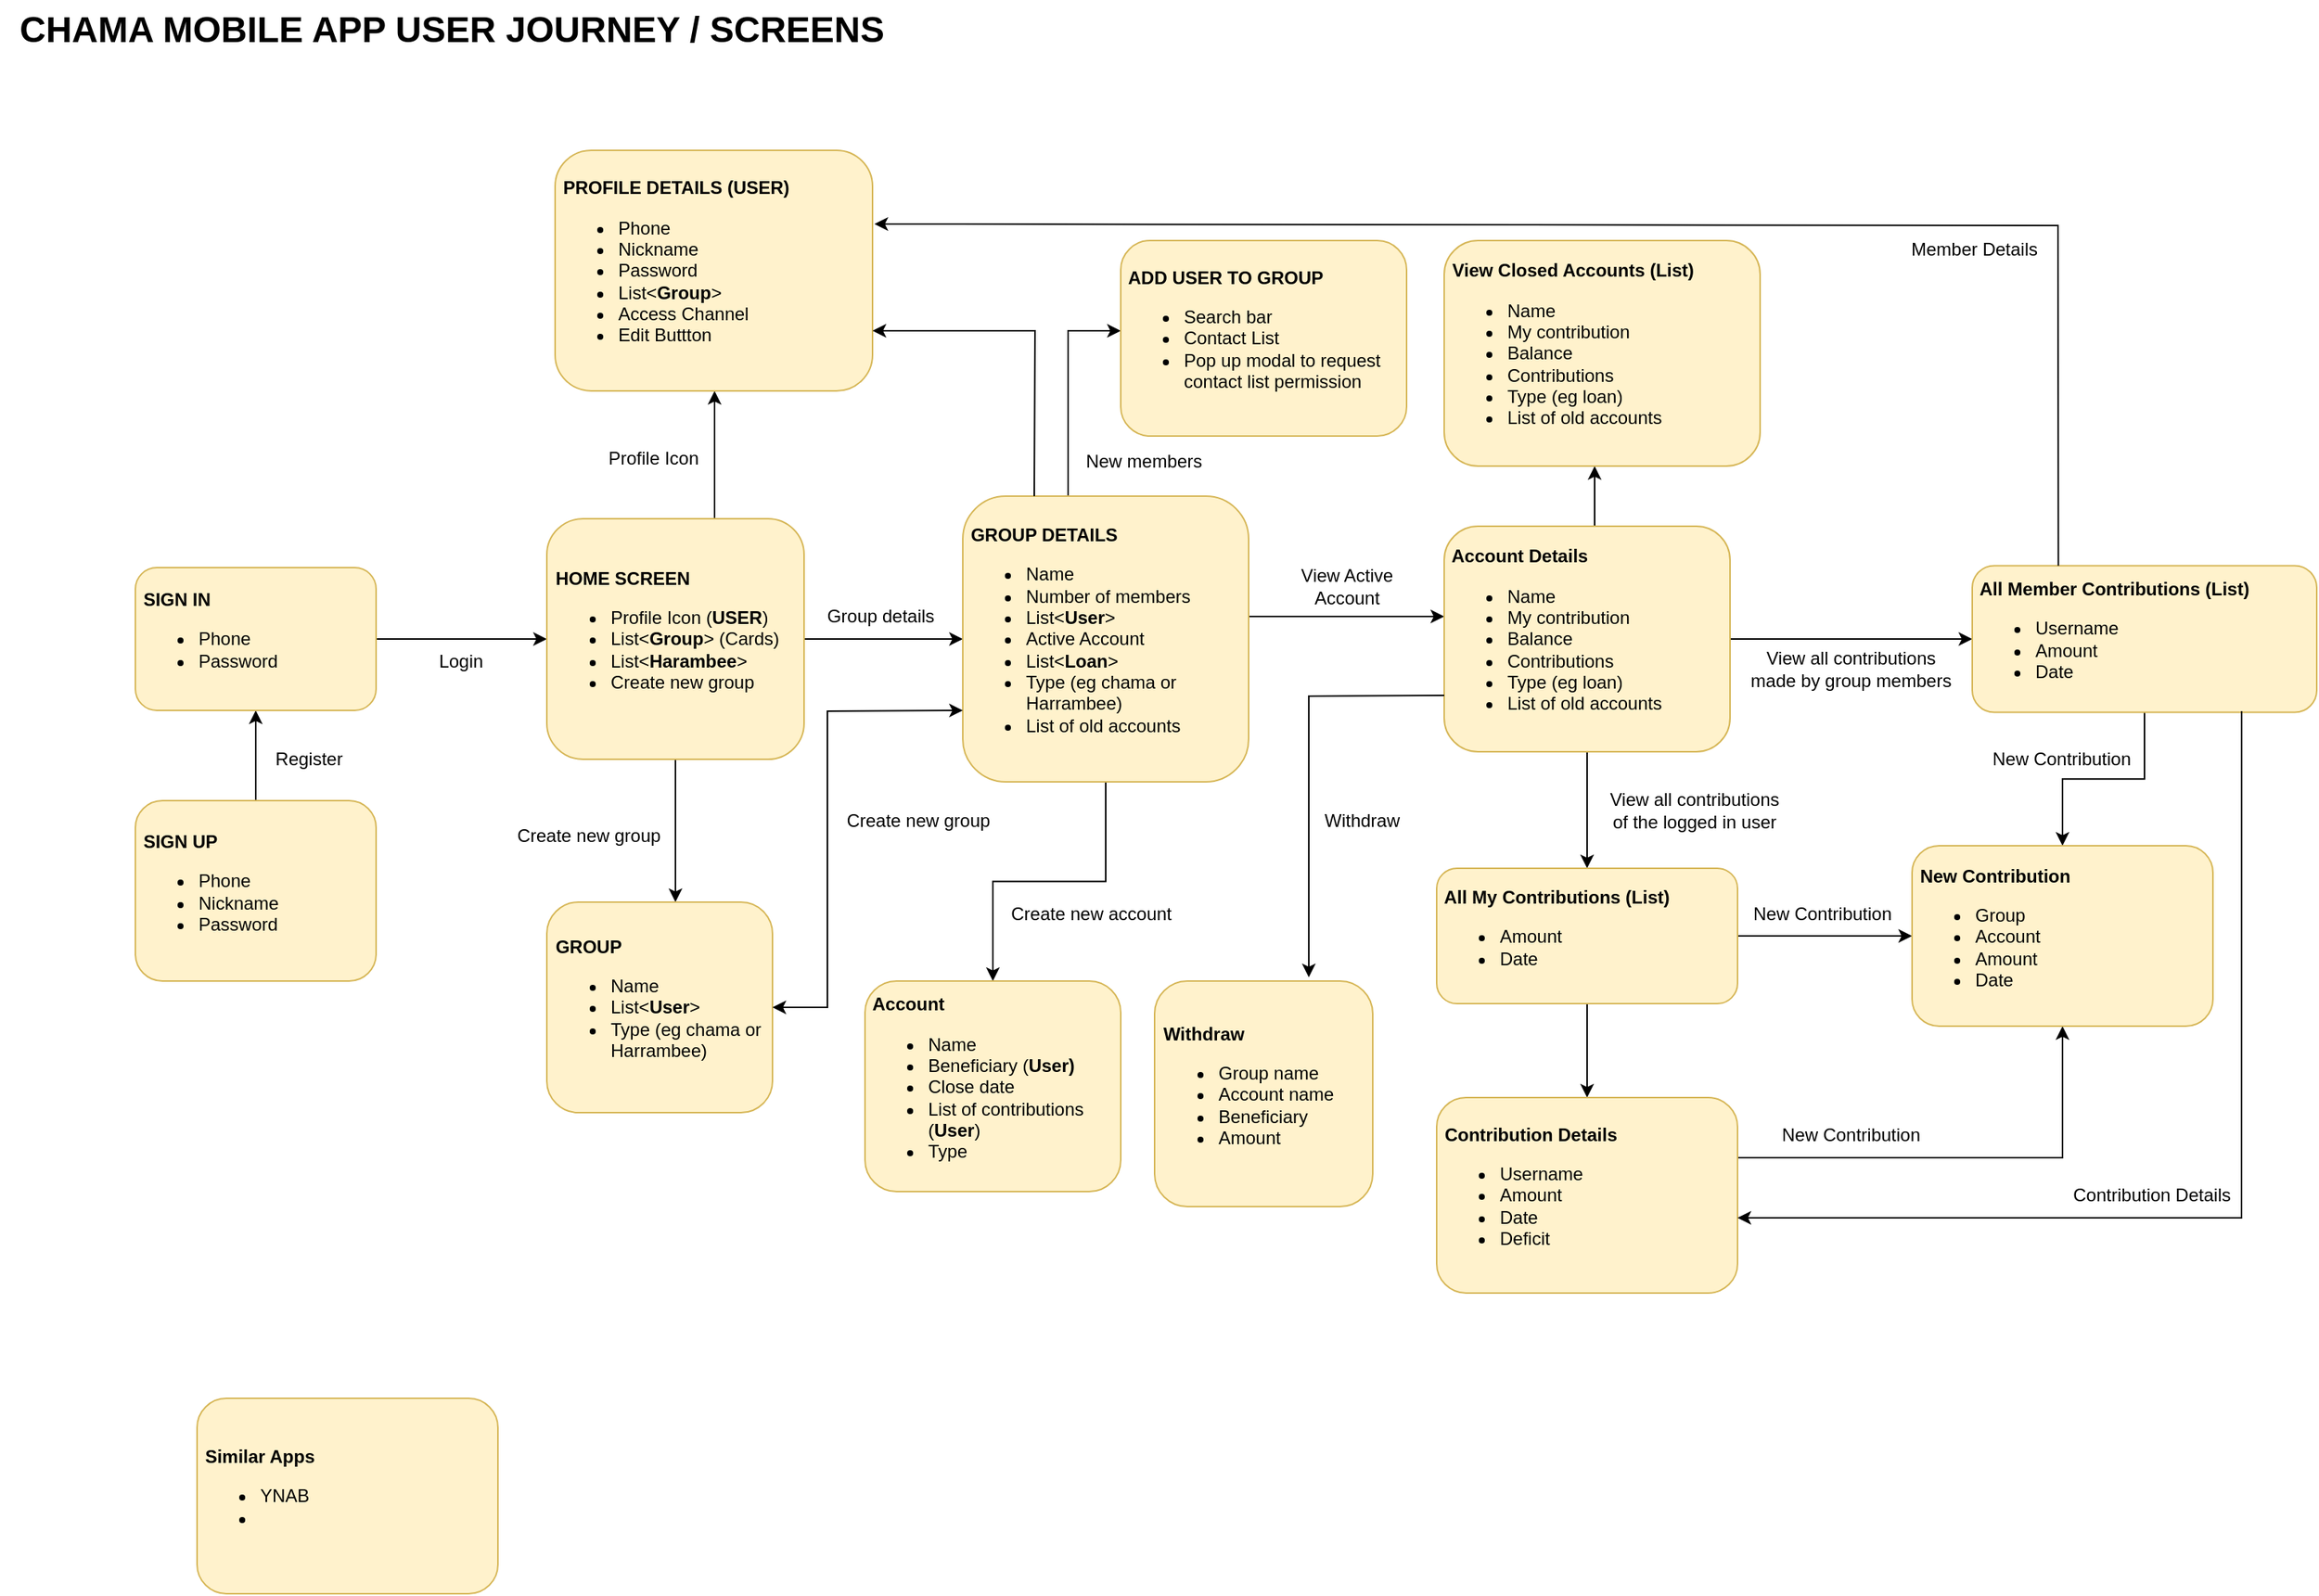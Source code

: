 <mxfile version="20.6.0" type="github">
  <diagram id="2BV5uHt9QHshFsC0gMmc" name="Page-1">
    <mxGraphModel dx="2407" dy="2196" grid="1" gridSize="10" guides="1" tooltips="1" connect="1" arrows="1" fold="1" page="1" pageScale="1" pageWidth="827" pageHeight="1169" math="0" shadow="0">
      <root>
        <mxCell id="0" />
        <mxCell id="1" parent="0" />
        <mxCell id="yJLdBiX0lWPD7A1_0H__-3" value="" style="edgeStyle=orthogonalEdgeStyle;rounded=0;orthogonalLoop=1;jettySize=auto;html=1;" edge="1" parent="1" source="yJLdBiX0lWPD7A1_0H__-1" target="yJLdBiX0lWPD7A1_0H__-2">
          <mxGeometry relative="1" as="geometry" />
        </mxCell>
        <mxCell id="yJLdBiX0lWPD7A1_0H__-24" value="" style="edgeStyle=orthogonalEdgeStyle;rounded=0;orthogonalLoop=1;jettySize=auto;html=1;fontSize=18;entryX=0.5;entryY=1;entryDx=0;entryDy=0;exitX=0.5;exitY=0;exitDx=0;exitDy=0;" edge="1" parent="1" source="yJLdBiX0lWPD7A1_0H__-23" target="yJLdBiX0lWPD7A1_0H__-1">
          <mxGeometry relative="1" as="geometry">
            <mxPoint x="140" y="522.5" as="sourcePoint" />
            <mxPoint x="90" y="472.5" as="targetPoint" />
          </mxGeometry>
        </mxCell>
        <mxCell id="yJLdBiX0lWPD7A1_0H__-1" value="&lt;blockquote style=&quot;margin: 0 0 0 40px; border: none; padding: 0px;&quot;&gt;&lt;/blockquote&gt;&lt;blockquote style=&quot;margin: 0 0 0 40px; border: none; padding: 0px;&quot;&gt;&lt;/blockquote&gt;&lt;b&gt;&lt;span style=&quot;white-space: pre;&quot;&gt;	SIGN IN&lt;/span&gt;&lt;br&gt;&lt;/b&gt;&lt;ul&gt;&lt;li&gt;Phone&lt;br&gt;&lt;/li&gt;&lt;li&gt;Password&lt;/li&gt;&lt;/ul&gt;&lt;blockquote style=&quot;margin: 0 0 0 40px; border: none; padding: 0px;&quot;&gt;&lt;/blockquote&gt;&lt;blockquote style=&quot;margin: 0 0 0 40px; border: none; padding: 0px;&quot;&gt;&lt;/blockquote&gt;&lt;blockquote style=&quot;margin: 0 0 0 40px; border: none; padding: 0px;&quot;&gt;&lt;/blockquote&gt;&lt;blockquote style=&quot;margin: 0 0 0 40px; border: none; padding: 0px;&quot;&gt;&lt;/blockquote&gt;" style="rounded=1;whiteSpace=wrap;html=1;align=left;fillColor=#fff2cc;strokeColor=#d6b656;" vertex="1" parent="1">
          <mxGeometry x="60" y="277.5" width="160" height="95" as="geometry" />
        </mxCell>
        <mxCell id="yJLdBiX0lWPD7A1_0H__-8" value="" style="edgeStyle=orthogonalEdgeStyle;rounded=0;orthogonalLoop=1;jettySize=auto;html=1;fontSize=18;" edge="1" parent="1" source="yJLdBiX0lWPD7A1_0H__-2" target="yJLdBiX0lWPD7A1_0H__-7">
          <mxGeometry relative="1" as="geometry" />
        </mxCell>
        <mxCell id="yJLdBiX0lWPD7A1_0H__-11" value="" style="edgeStyle=orthogonalEdgeStyle;rounded=0;orthogonalLoop=1;jettySize=auto;html=1;fontSize=18;" edge="1" parent="1" source="yJLdBiX0lWPD7A1_0H__-2" target="yJLdBiX0lWPD7A1_0H__-10">
          <mxGeometry relative="1" as="geometry">
            <Array as="points">
              <mxPoint x="410" y="500" />
              <mxPoint x="410" y="500" />
            </Array>
          </mxGeometry>
        </mxCell>
        <mxCell id="yJLdBiX0lWPD7A1_0H__-28" value="" style="edgeStyle=orthogonalEdgeStyle;rounded=0;orthogonalLoop=1;jettySize=auto;html=1;fontSize=18;" edge="1" parent="1" source="yJLdBiX0lWPD7A1_0H__-2" target="yJLdBiX0lWPD7A1_0H__-27">
          <mxGeometry relative="1" as="geometry">
            <Array as="points">
              <mxPoint x="445" y="220" />
              <mxPoint x="445" y="220" />
            </Array>
          </mxGeometry>
        </mxCell>
        <mxCell id="yJLdBiX0lWPD7A1_0H__-2" value="&lt;b&gt;&lt;span style=&quot;white-space: pre;&quot;&gt;	&lt;/span&gt;HOME SCREEN&lt;/b&gt;&lt;br&gt;&lt;ul&gt;&lt;li&gt;Profile Icon (&lt;b&gt;USER&lt;/b&gt;)&lt;br&gt;&lt;/li&gt;&lt;li&gt;List&amp;lt;&lt;b&gt;Group&lt;/b&gt;&amp;gt; (Cards)&lt;br&gt;&lt;/li&gt;&lt;li&gt;List&amp;lt;&lt;b&gt;Harambee&lt;/b&gt;&amp;gt;&lt;br&gt;&lt;/li&gt;&lt;li&gt;Create new group&lt;/li&gt;&lt;/ul&gt;" style="whiteSpace=wrap;html=1;align=left;rounded=1;fillColor=#fff2cc;strokeColor=#d6b656;" vertex="1" parent="1">
          <mxGeometry x="333.5" y="245" width="171" height="160" as="geometry" />
        </mxCell>
        <mxCell id="yJLdBiX0lWPD7A1_0H__-5" value="Login" style="text;html=1;resizable=0;autosize=1;align=center;verticalAlign=middle;points=[];fillColor=none;strokeColor=none;rounded=0;" vertex="1" parent="1">
          <mxGeometry x="251" y="324.5" width="50" height="30" as="geometry" />
        </mxCell>
        <mxCell id="yJLdBiX0lWPD7A1_0H__-6" value="&lt;b&gt;&lt;font style=&quot;font-size: 24px;&quot;&gt;CHAMA MOBILE APP USER JOURNEY / SCREENS&lt;/font&gt;&lt;/b&gt;" style="text;html=1;resizable=0;autosize=1;align=center;verticalAlign=middle;points=[];fillColor=none;strokeColor=none;rounded=0;" vertex="1" parent="1">
          <mxGeometry x="-30" y="-100" width="600" height="40" as="geometry" />
        </mxCell>
        <mxCell id="yJLdBiX0lWPD7A1_0H__-14" value="" style="edgeStyle=orthogonalEdgeStyle;rounded=0;orthogonalLoop=1;jettySize=auto;html=1;fontSize=18;" edge="1" parent="1" source="yJLdBiX0lWPD7A1_0H__-7" target="yJLdBiX0lWPD7A1_0H__-13">
          <mxGeometry relative="1" as="geometry" />
        </mxCell>
        <mxCell id="yJLdBiX0lWPD7A1_0H__-20" value="" style="edgeStyle=orthogonalEdgeStyle;rounded=0;orthogonalLoop=1;jettySize=auto;html=1;fontSize=18;" edge="1" parent="1" source="yJLdBiX0lWPD7A1_0H__-7" target="yJLdBiX0lWPD7A1_0H__-19">
          <mxGeometry relative="1" as="geometry">
            <Array as="points">
              <mxPoint x="680" y="120" />
            </Array>
          </mxGeometry>
        </mxCell>
        <mxCell id="yJLdBiX0lWPD7A1_0H__-32" value="" style="edgeStyle=orthogonalEdgeStyle;rounded=0;orthogonalLoop=1;jettySize=auto;html=1;fontSize=18;" edge="1" parent="1" source="yJLdBiX0lWPD7A1_0H__-7" target="yJLdBiX0lWPD7A1_0H__-31">
          <mxGeometry relative="1" as="geometry">
            <Array as="points">
              <mxPoint x="830" y="310" />
              <mxPoint x="830" y="310" />
            </Array>
          </mxGeometry>
        </mxCell>
        <mxCell id="yJLdBiX0lWPD7A1_0H__-7" value="&lt;b&gt;&lt;span style=&quot;white-space: pre;&quot;&gt;	&lt;/span&gt;GROUP DETAILS&lt;/b&gt;&lt;br&gt;&lt;ul&gt;&lt;li&gt;Name&lt;br&gt;&lt;/li&gt;&lt;li&gt;Number of members&lt;/li&gt;&lt;li&gt;List&amp;lt;&lt;b&gt;User&lt;/b&gt;&amp;gt;&amp;nbsp;&lt;br&gt;&lt;/li&gt;&lt;li&gt;Active Account&lt;br&gt;&lt;/li&gt;&lt;li&gt;List&amp;lt;&lt;b&gt;Loan&lt;/b&gt;&amp;gt;&lt;br&gt;&lt;/li&gt;&lt;li&gt;Type (eg chama or Harrambee)&lt;br&gt;&lt;/li&gt;&lt;li&gt;List of old accounts&lt;/li&gt;&lt;/ul&gt;" style="whiteSpace=wrap;html=1;align=left;rounded=1;fillColor=#fff2cc;strokeColor=#d6b656;" vertex="1" parent="1">
          <mxGeometry x="610" y="230" width="190" height="190" as="geometry" />
        </mxCell>
        <mxCell id="yJLdBiX0lWPD7A1_0H__-9" value="Group details" style="text;html=1;resizable=0;autosize=1;align=center;verticalAlign=middle;points=[];fillColor=none;strokeColor=none;rounded=0;" vertex="1" parent="1">
          <mxGeometry x="510" y="294.5" width="90" height="30" as="geometry" />
        </mxCell>
        <mxCell id="yJLdBiX0lWPD7A1_0H__-10" value="&lt;b&gt;&lt;span style=&quot;white-space: pre;&quot;&gt;	&lt;/span&gt;GROUP&lt;/b&gt;&lt;br&gt;&lt;ul&gt;&lt;li&gt;Name&lt;br&gt;&lt;/li&gt;&lt;li&gt;List&amp;lt;&lt;b&gt;User&lt;/b&gt;&amp;gt;&amp;nbsp;&lt;/li&gt;&lt;li&gt;Type (eg chama or Harrambee)&lt;br&gt;&lt;/li&gt;&lt;/ul&gt;" style="whiteSpace=wrap;html=1;align=left;rounded=1;fillColor=#fff2cc;strokeColor=#d6b656;" vertex="1" parent="1">
          <mxGeometry x="333.5" y="500" width="150" height="140" as="geometry" />
        </mxCell>
        <mxCell id="yJLdBiX0lWPD7A1_0H__-12" value="Create new group" style="text;html=1;resizable=0;autosize=1;align=center;verticalAlign=middle;points=[];fillColor=none;strokeColor=none;rounded=0;" vertex="1" parent="1">
          <mxGeometry x="520" y="430.5" width="120" height="30" as="geometry" />
        </mxCell>
        <mxCell id="yJLdBiX0lWPD7A1_0H__-13" value="&lt;b&gt;&lt;span style=&quot;white-space: pre;&quot;&gt;	Account&lt;/span&gt;&lt;/b&gt;&lt;br&gt;&lt;ul&gt;&lt;li&gt;Name&lt;br&gt;&lt;/li&gt;&lt;li&gt;Beneficiary (&lt;b&gt;User)&lt;/b&gt;&amp;nbsp;&lt;/li&gt;&lt;li&gt;Close date&lt;/li&gt;&lt;li&gt;List of contributions (&lt;b&gt;User&lt;/b&gt;)&lt;/li&gt;&lt;li&gt;Type&lt;/li&gt;&lt;/ul&gt;" style="whiteSpace=wrap;html=1;align=left;rounded=1;fillColor=#fff2cc;strokeColor=#d6b656;" vertex="1" parent="1">
          <mxGeometry x="545" y="552.5" width="170" height="140" as="geometry" />
        </mxCell>
        <mxCell id="yJLdBiX0lWPD7A1_0H__-15" value="Create new account" style="text;html=1;resizable=0;autosize=1;align=center;verticalAlign=middle;points=[];fillColor=none;strokeColor=none;rounded=0;" vertex="1" parent="1">
          <mxGeometry x="630" y="492.5" width="130" height="30" as="geometry" />
        </mxCell>
        <mxCell id="yJLdBiX0lWPD7A1_0H__-19" value="&lt;b&gt;&lt;span style=&quot;white-space: pre;&quot;&gt;	ADD USER TO GROUP&lt;br&gt;&lt;/span&gt;&lt;/b&gt;&lt;ul&gt;&lt;li&gt;Search bar&lt;/li&gt;&lt;li&gt;Contact List&amp;nbsp;&lt;br&gt;&lt;/li&gt;&lt;li&gt;Pop up modal to request contact list permission&lt;/li&gt;&lt;/ul&gt;" style="whiteSpace=wrap;html=1;align=left;rounded=1;fillColor=#fff2cc;strokeColor=#d6b656;" vertex="1" parent="1">
          <mxGeometry x="715" y="60" width="190" height="130" as="geometry" />
        </mxCell>
        <mxCell id="yJLdBiX0lWPD7A1_0H__-21" value="New members" style="text;html=1;resizable=0;autosize=1;align=center;verticalAlign=middle;points=[];fillColor=none;strokeColor=none;rounded=0;" vertex="1" parent="1">
          <mxGeometry x="680" y="192" width="100" height="30" as="geometry" />
        </mxCell>
        <mxCell id="yJLdBiX0lWPD7A1_0H__-23" value="&lt;blockquote style=&quot;margin: 0 0 0 40px; border: none; padding: 0px;&quot;&gt;&lt;/blockquote&gt;&lt;blockquote style=&quot;margin: 0 0 0 40px; border: none; padding: 0px;&quot;&gt;&lt;/blockquote&gt;&lt;b&gt;&lt;span style=&quot;white-space: pre;&quot;&gt;	SIGN UP&lt;/span&gt;&lt;br&gt;&lt;/b&gt;&lt;ul&gt;&lt;li&gt;Phone&lt;br&gt;&lt;/li&gt;&lt;li&gt;Nickname&lt;br&gt;&lt;/li&gt;&lt;li&gt;Password&lt;/li&gt;&lt;/ul&gt;&lt;blockquote style=&quot;margin: 0 0 0 40px; border: none; padding: 0px;&quot;&gt;&lt;/blockquote&gt;&lt;blockquote style=&quot;margin: 0 0 0 40px; border: none; padding: 0px;&quot;&gt;&lt;/blockquote&gt;&lt;blockquote style=&quot;margin: 0 0 0 40px; border: none; padding: 0px;&quot;&gt;&lt;/blockquote&gt;&lt;blockquote style=&quot;margin: 0 0 0 40px; border: none; padding: 0px;&quot;&gt;&lt;/blockquote&gt;" style="rounded=1;whiteSpace=wrap;html=1;align=left;fillColor=#fff2cc;strokeColor=#d6b656;" vertex="1" parent="1">
          <mxGeometry x="60" y="432.5" width="160" height="120" as="geometry" />
        </mxCell>
        <mxCell id="yJLdBiX0lWPD7A1_0H__-25" value="Register" style="text;html=1;resizable=0;autosize=1;align=center;verticalAlign=middle;points=[];fillColor=none;strokeColor=none;rounded=0;" vertex="1" parent="1">
          <mxGeometry x="140" y="390" width="70" height="30" as="geometry" />
        </mxCell>
        <mxCell id="yJLdBiX0lWPD7A1_0H__-27" value="&lt;blockquote style=&quot;margin: 0 0 0 40px; border: none; padding: 0px;&quot;&gt;&lt;/blockquote&gt;&lt;blockquote style=&quot;margin: 0 0 0 40px; border: none; padding: 0px;&quot;&gt;&lt;/blockquote&gt;&lt;b&gt;&lt;span style=&quot;white-space: pre;&quot;&gt;	PROFILE DETAILS (USER)&lt;/span&gt;&lt;br&gt;&lt;/b&gt;&lt;ul&gt;&lt;li&gt;Phone&lt;br&gt;&lt;/li&gt;&lt;li&gt;Nickname&lt;br&gt;&lt;/li&gt;&lt;li&gt;Password&lt;/li&gt;&lt;li&gt;List&amp;lt;&lt;b&gt;Group&lt;/b&gt;&amp;gt;&lt;br&gt;&lt;/li&gt;&lt;li&gt;Access Channel&lt;br&gt;&lt;/li&gt;&lt;li&gt;Edit Buttton&lt;/li&gt;&lt;/ul&gt;&lt;blockquote style=&quot;margin: 0 0 0 40px; border: none; padding: 0px;&quot;&gt;&lt;/blockquote&gt;&lt;blockquote style=&quot;margin: 0 0 0 40px; border: none; padding: 0px;&quot;&gt;&lt;/blockquote&gt;&lt;blockquote style=&quot;margin: 0 0 0 40px; border: none; padding: 0px;&quot;&gt;&lt;/blockquote&gt;&lt;blockquote style=&quot;margin: 0 0 0 40px; border: none; padding: 0px;&quot;&gt;&lt;/blockquote&gt;" style="rounded=1;whiteSpace=wrap;html=1;align=left;fillColor=#fff2cc;strokeColor=#d6b656;" vertex="1" parent="1">
          <mxGeometry x="339" width="211" height="160" as="geometry" />
        </mxCell>
        <mxCell id="yJLdBiX0lWPD7A1_0H__-30" value="Profile Icon" style="text;html=1;resizable=0;autosize=1;align=center;verticalAlign=middle;points=[];fillColor=none;strokeColor=none;rounded=0;" vertex="1" parent="1">
          <mxGeometry x="364" y="190" width="80" height="30" as="geometry" />
        </mxCell>
        <mxCell id="yJLdBiX0lWPD7A1_0H__-37" value="" style="edgeStyle=orthogonalEdgeStyle;rounded=0;orthogonalLoop=1;jettySize=auto;html=1;fontSize=18;" edge="1" parent="1" source="yJLdBiX0lWPD7A1_0H__-31" target="yJLdBiX0lWPD7A1_0H__-36">
          <mxGeometry relative="1" as="geometry" />
        </mxCell>
        <mxCell id="yJLdBiX0lWPD7A1_0H__-40" value="" style="edgeStyle=orthogonalEdgeStyle;rounded=0;orthogonalLoop=1;jettySize=auto;html=1;fontSize=18;" edge="1" parent="1" source="yJLdBiX0lWPD7A1_0H__-31" target="yJLdBiX0lWPD7A1_0H__-39">
          <mxGeometry relative="1" as="geometry" />
        </mxCell>
        <mxCell id="yJLdBiX0lWPD7A1_0H__-62" value="" style="edgeStyle=orthogonalEdgeStyle;rounded=0;orthogonalLoop=1;jettySize=auto;html=1;fontSize=24;" edge="1" parent="1" source="yJLdBiX0lWPD7A1_0H__-31" target="yJLdBiX0lWPD7A1_0H__-61">
          <mxGeometry relative="1" as="geometry">
            <Array as="points">
              <mxPoint x="1030" y="240" />
              <mxPoint x="1030" y="240" />
            </Array>
          </mxGeometry>
        </mxCell>
        <mxCell id="yJLdBiX0lWPD7A1_0H__-31" value="&lt;b&gt;&lt;span style=&quot;white-space: pre;&quot;&gt;	Account Details&lt;/span&gt;&lt;/b&gt;&lt;br&gt;&lt;ul&gt;&lt;li&gt;Name&lt;br&gt;&lt;/li&gt;&lt;li&gt;My contribution&lt;/li&gt;&lt;li&gt;Balance&lt;/li&gt;&lt;li&gt;Contributions&amp;nbsp;&lt;/li&gt;&lt;li&gt;Type (eg loan)&lt;br&gt;&lt;/li&gt;&lt;li&gt;List of old accounts&lt;/li&gt;&lt;/ul&gt;" style="whiteSpace=wrap;html=1;align=left;rounded=1;fillColor=#fff2cc;strokeColor=#d6b656;" vertex="1" parent="1">
          <mxGeometry x="930" y="250" width="190" height="150" as="geometry" />
        </mxCell>
        <mxCell id="yJLdBiX0lWPD7A1_0H__-34" value="" style="endArrow=classic;startArrow=classic;html=1;rounded=0;fontSize=18;entryX=0;entryY=0.75;entryDx=0;entryDy=0;" edge="1" parent="1" source="yJLdBiX0lWPD7A1_0H__-10" target="yJLdBiX0lWPD7A1_0H__-7">
          <mxGeometry width="50" height="50" relative="1" as="geometry">
            <mxPoint x="483.5" y="570" as="sourcePoint" />
            <mxPoint x="533.5" y="520" as="targetPoint" />
            <Array as="points">
              <mxPoint x="520" y="570" />
              <mxPoint x="520" y="373" />
            </Array>
          </mxGeometry>
        </mxCell>
        <mxCell id="yJLdBiX0lWPD7A1_0H__-35" value="View Active &lt;br&gt;Account" style="text;html=1;resizable=0;autosize=1;align=center;verticalAlign=middle;points=[];fillColor=none;strokeColor=none;rounded=0;" vertex="1" parent="1">
          <mxGeometry x="820" y="270" width="90" height="40" as="geometry" />
        </mxCell>
        <mxCell id="yJLdBiX0lWPD7A1_0H__-48" style="edgeStyle=orthogonalEdgeStyle;rounded=0;orthogonalLoop=1;jettySize=auto;html=1;entryX=0.5;entryY=0;entryDx=0;entryDy=0;fontSize=18;" edge="1" parent="1" source="yJLdBiX0lWPD7A1_0H__-36" target="yJLdBiX0lWPD7A1_0H__-43">
          <mxGeometry relative="1" as="geometry" />
        </mxCell>
        <mxCell id="yJLdBiX0lWPD7A1_0H__-36" value="&lt;b&gt;&lt;span style=&quot;white-space: pre;&quot;&gt;	All Member Contributions (List)&lt;/span&gt;&lt;/b&gt;&lt;br&gt;&lt;ul&gt;&lt;li&gt;Username&lt;/li&gt;&lt;li&gt;Amount&lt;/li&gt;&lt;li&gt;Date&lt;/li&gt;&lt;/ul&gt;" style="whiteSpace=wrap;html=1;align=left;rounded=1;fillColor=#fff2cc;strokeColor=#d6b656;" vertex="1" parent="1">
          <mxGeometry x="1281" y="276.25" width="229" height="97.5" as="geometry" />
        </mxCell>
        <mxCell id="yJLdBiX0lWPD7A1_0H__-38" value="View all contributions&lt;br&gt;made by group members" style="text;html=1;resizable=0;autosize=1;align=center;verticalAlign=middle;points=[];fillColor=none;strokeColor=none;rounded=0;" vertex="1" parent="1">
          <mxGeometry x="1120" y="324.5" width="160" height="40" as="geometry" />
        </mxCell>
        <mxCell id="yJLdBiX0lWPD7A1_0H__-42" value="" style="edgeStyle=orthogonalEdgeStyle;rounded=0;orthogonalLoop=1;jettySize=auto;html=1;fontSize=18;" edge="1" parent="1" source="yJLdBiX0lWPD7A1_0H__-39" target="yJLdBiX0lWPD7A1_0H__-41">
          <mxGeometry relative="1" as="geometry" />
        </mxCell>
        <mxCell id="yJLdBiX0lWPD7A1_0H__-44" value="" style="edgeStyle=orthogonalEdgeStyle;rounded=0;orthogonalLoop=1;jettySize=auto;html=1;fontSize=18;" edge="1" parent="1" source="yJLdBiX0lWPD7A1_0H__-39" target="yJLdBiX0lWPD7A1_0H__-43">
          <mxGeometry relative="1" as="geometry" />
        </mxCell>
        <mxCell id="yJLdBiX0lWPD7A1_0H__-39" value="&lt;span style=&quot;&quot;&gt;&lt;b&gt;	&lt;span style=&quot;white-space: pre;&quot;&gt;	&lt;/span&gt;All My Contributions (List)&lt;br&gt;&lt;/b&gt;&lt;/span&gt;&lt;ul&gt;&lt;li&gt;Amount&lt;/li&gt;&lt;li&gt;Date&lt;/li&gt;&lt;/ul&gt;" style="whiteSpace=wrap;html=1;align=left;rounded=1;fillColor=#fff2cc;strokeColor=#d6b656;" vertex="1" parent="1">
          <mxGeometry x="925" y="477.5" width="200" height="90" as="geometry" />
        </mxCell>
        <mxCell id="yJLdBiX0lWPD7A1_0H__-45" style="edgeStyle=orthogonalEdgeStyle;rounded=0;orthogonalLoop=1;jettySize=auto;html=1;fontSize=18;" edge="1" parent="1" source="yJLdBiX0lWPD7A1_0H__-41" target="yJLdBiX0lWPD7A1_0H__-43">
          <mxGeometry relative="1" as="geometry">
            <Array as="points">
              <mxPoint x="1341" y="670" />
            </Array>
          </mxGeometry>
        </mxCell>
        <mxCell id="yJLdBiX0lWPD7A1_0H__-41" value="&lt;span style=&quot;&quot;&gt;&lt;b&gt;	&lt;span style=&quot;white-space: pre;&quot;&gt;	Contribution Details&lt;/span&gt;&lt;br&gt;&lt;/b&gt;&lt;/span&gt;&lt;ul&gt;&lt;li&gt;Username&lt;/li&gt;&lt;li&gt;Amount&lt;/li&gt;&lt;li&gt;Date&lt;/li&gt;&lt;li&gt;Deficit&lt;/li&gt;&lt;/ul&gt;" style="whiteSpace=wrap;html=1;align=left;rounded=1;fillColor=#fff2cc;strokeColor=#d6b656;" vertex="1" parent="1">
          <mxGeometry x="925" y="630" width="200" height="130" as="geometry" />
        </mxCell>
        <mxCell id="yJLdBiX0lWPD7A1_0H__-43" value="&lt;span style=&quot;&quot;&gt;&lt;b&gt;	&lt;span style=&quot;white-space: pre;&quot;&gt;	New Contribution&lt;/span&gt;&lt;br&gt;&lt;/b&gt;&lt;/span&gt;&lt;ul&gt;&lt;li&gt;Group&lt;/li&gt;&lt;li&gt;Account&lt;/li&gt;&lt;li&gt;Amount&lt;/li&gt;&lt;li&gt;Date&lt;/li&gt;&lt;/ul&gt;" style="whiteSpace=wrap;html=1;align=left;rounded=1;fillColor=#fff2cc;strokeColor=#d6b656;" vertex="1" parent="1">
          <mxGeometry x="1241" y="462.5" width="200" height="120" as="geometry" />
        </mxCell>
        <mxCell id="yJLdBiX0lWPD7A1_0H__-49" value="New Contribution" style="text;html=1;resizable=0;autosize=1;align=center;verticalAlign=middle;points=[];fillColor=none;strokeColor=none;rounded=0;" vertex="1" parent="1">
          <mxGeometry x="1140" y="640" width="120" height="30" as="geometry" />
        </mxCell>
        <mxCell id="yJLdBiX0lWPD7A1_0H__-50" value="New Contribution" style="text;html=1;resizable=0;autosize=1;align=center;verticalAlign=middle;points=[];fillColor=none;strokeColor=none;rounded=0;" vertex="1" parent="1">
          <mxGeometry x="1121" y="492.5" width="120" height="30" as="geometry" />
        </mxCell>
        <mxCell id="yJLdBiX0lWPD7A1_0H__-51" value="New Contribution" style="text;html=1;resizable=0;autosize=1;align=center;verticalAlign=middle;points=[];fillColor=none;strokeColor=none;rounded=0;" vertex="1" parent="1">
          <mxGeometry x="1280" y="390" width="120" height="30" as="geometry" />
        </mxCell>
        <mxCell id="yJLdBiX0lWPD7A1_0H__-52" value="View all contributions&lt;br&gt;of the logged in user" style="text;html=1;resizable=0;autosize=1;align=center;verticalAlign=middle;points=[];fillColor=none;strokeColor=none;rounded=0;" vertex="1" parent="1">
          <mxGeometry x="1026" y="419" width="140" height="40" as="geometry" />
        </mxCell>
        <mxCell id="yJLdBiX0lWPD7A1_0H__-56" value="" style="endArrow=classic;html=1;rounded=0;fontSize=18;entryX=1;entryY=0.615;entryDx=0;entryDy=0;entryPerimeter=0;exitX=0.782;exitY=0.992;exitDx=0;exitDy=0;exitPerimeter=0;" edge="1" parent="1" source="yJLdBiX0lWPD7A1_0H__-36" target="yJLdBiX0lWPD7A1_0H__-41">
          <mxGeometry width="50" height="50" relative="1" as="geometry">
            <mxPoint x="1460" y="380" as="sourcePoint" />
            <mxPoint x="1200" y="880" as="targetPoint" />
            <Array as="points">
              <mxPoint x="1460" y="710" />
            </Array>
          </mxGeometry>
        </mxCell>
        <mxCell id="yJLdBiX0lWPD7A1_0H__-57" value="" style="endArrow=classic;html=1;rounded=0;fontSize=18;exitX=0.25;exitY=0;exitDx=0;exitDy=0;entryX=1.006;entryY=0.306;entryDx=0;entryDy=0;entryPerimeter=0;" edge="1" parent="1" source="yJLdBiX0lWPD7A1_0H__-36" target="yJLdBiX0lWPD7A1_0H__-27">
          <mxGeometry width="50" height="50" relative="1" as="geometry">
            <mxPoint x="1290" y="100" as="sourcePoint" />
            <mxPoint x="1340" y="50" as="targetPoint" />
            <Array as="points">
              <mxPoint x="1338" y="50" />
            </Array>
          </mxGeometry>
        </mxCell>
        <mxCell id="yJLdBiX0lWPD7A1_0H__-58" value="" style="endArrow=classic;html=1;rounded=0;fontSize=18;entryX=1;entryY=0.75;entryDx=0;entryDy=0;exitX=0.25;exitY=0;exitDx=0;exitDy=0;" edge="1" parent="1" source="yJLdBiX0lWPD7A1_0H__-7" target="yJLdBiX0lWPD7A1_0H__-27">
          <mxGeometry width="50" height="50" relative="1" as="geometry">
            <mxPoint x="580" y="180" as="sourcePoint" />
            <mxPoint x="630" y="130" as="targetPoint" />
            <Array as="points">
              <mxPoint x="658" y="120" />
              <mxPoint x="600" y="120" />
            </Array>
          </mxGeometry>
        </mxCell>
        <mxCell id="yJLdBiX0lWPD7A1_0H__-59" value="Contribution Details" style="text;html=1;resizable=0;autosize=1;align=center;verticalAlign=middle;points=[];fillColor=none;strokeColor=none;rounded=0;" vertex="1" parent="1">
          <mxGeometry x="1335" y="680" width="130" height="30" as="geometry" />
        </mxCell>
        <mxCell id="yJLdBiX0lWPD7A1_0H__-60" value="Member Details" style="text;html=1;resizable=0;autosize=1;align=center;verticalAlign=middle;points=[];fillColor=none;strokeColor=none;rounded=0;" vertex="1" parent="1">
          <mxGeometry x="1227" y="51" width="110" height="30" as="geometry" />
        </mxCell>
        <mxCell id="yJLdBiX0lWPD7A1_0H__-61" value="&lt;b&gt;&lt;span style=&quot;white-space: pre;&quot;&gt;	View Closed Accounts (List)&lt;/span&gt;&lt;/b&gt;&lt;br&gt;&lt;ul&gt;&lt;li&gt;Name&lt;br&gt;&lt;/li&gt;&lt;li&gt;My contribution&lt;/li&gt;&lt;li&gt;Balance&lt;/li&gt;&lt;li&gt;Contributions&amp;nbsp;&lt;/li&gt;&lt;li&gt;Type (eg loan)&lt;br&gt;&lt;/li&gt;&lt;li&gt;List of old accounts&lt;/li&gt;&lt;/ul&gt;" style="whiteSpace=wrap;html=1;align=left;rounded=1;fillColor=#fff2cc;strokeColor=#d6b656;" vertex="1" parent="1">
          <mxGeometry x="930" y="60" width="210" height="150" as="geometry" />
        </mxCell>
        <mxCell id="yJLdBiX0lWPD7A1_0H__-63" value="&lt;span style=&quot;&quot;&gt;&lt;b&gt;	&lt;span style=&quot;white-space: pre;&quot;&gt;	Similar Apps&lt;/span&gt;&lt;br&gt;&lt;/b&gt;&lt;/span&gt;&lt;ul&gt;&lt;li&gt;YNAB&lt;/li&gt;&lt;li&gt;&lt;br&gt;&lt;/li&gt;&lt;/ul&gt;" style="whiteSpace=wrap;html=1;align=left;rounded=1;fillColor=#fff2cc;strokeColor=#d6b656;" vertex="1" parent="1">
          <mxGeometry x="101" y="830" width="200" height="130" as="geometry" />
        </mxCell>
        <mxCell id="yJLdBiX0lWPD7A1_0H__-64" value="&lt;b&gt;&lt;span style=&quot;white-space: pre;&quot;&gt;	Withdraw&lt;/span&gt;&lt;/b&gt;&lt;br&gt;&lt;ul&gt;&lt;li&gt;Group name&lt;/li&gt;&lt;li&gt;Account name&lt;/li&gt;&lt;li&gt;Beneficiary&lt;/li&gt;&lt;li&gt;Amount&lt;/li&gt;&lt;/ul&gt;" style="whiteSpace=wrap;html=1;align=left;rounded=1;fillColor=#fff2cc;strokeColor=#d6b656;" vertex="1" parent="1">
          <mxGeometry x="737.5" y="552.5" width="145" height="150" as="geometry" />
        </mxCell>
        <mxCell id="yJLdBiX0lWPD7A1_0H__-65" value="" style="endArrow=classic;html=1;rounded=0;fontSize=24;exitX=0;exitY=0.75;exitDx=0;exitDy=0;" edge="1" parent="1" source="yJLdBiX0lWPD7A1_0H__-31">
          <mxGeometry width="50" height="50" relative="1" as="geometry">
            <mxPoint x="900" y="420" as="sourcePoint" />
            <mxPoint x="840" y="550" as="targetPoint" />
            <Array as="points">
              <mxPoint x="840" y="363" />
            </Array>
          </mxGeometry>
        </mxCell>
        <mxCell id="yJLdBiX0lWPD7A1_0H__-66" value="Withdraw" style="text;html=1;resizable=0;autosize=1;align=center;verticalAlign=middle;points=[];fillColor=none;strokeColor=none;rounded=0;" vertex="1" parent="1">
          <mxGeometry x="840" y="430.5" width="70" height="30" as="geometry" />
        </mxCell>
        <mxCell id="yJLdBiX0lWPD7A1_0H__-67" value="Create new group" style="text;html=1;resizable=0;autosize=1;align=center;verticalAlign=middle;points=[];fillColor=none;strokeColor=none;rounded=0;" vertex="1" parent="1">
          <mxGeometry x="301" y="440.5" width="120" height="30" as="geometry" />
        </mxCell>
      </root>
    </mxGraphModel>
  </diagram>
</mxfile>
